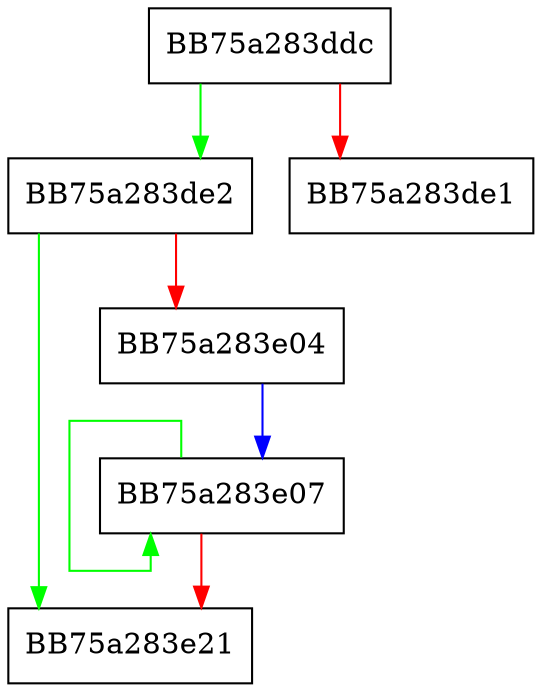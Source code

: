 digraph sqlite3IdListDelete {
  node [shape="box"];
  graph [splines=ortho];
  BB75a283ddc -> BB75a283de2 [color="green"];
  BB75a283ddc -> BB75a283de1 [color="red"];
  BB75a283de2 -> BB75a283e21 [color="green"];
  BB75a283de2 -> BB75a283e04 [color="red"];
  BB75a283e04 -> BB75a283e07 [color="blue"];
  BB75a283e07 -> BB75a283e07 [color="green"];
  BB75a283e07 -> BB75a283e21 [color="red"];
}